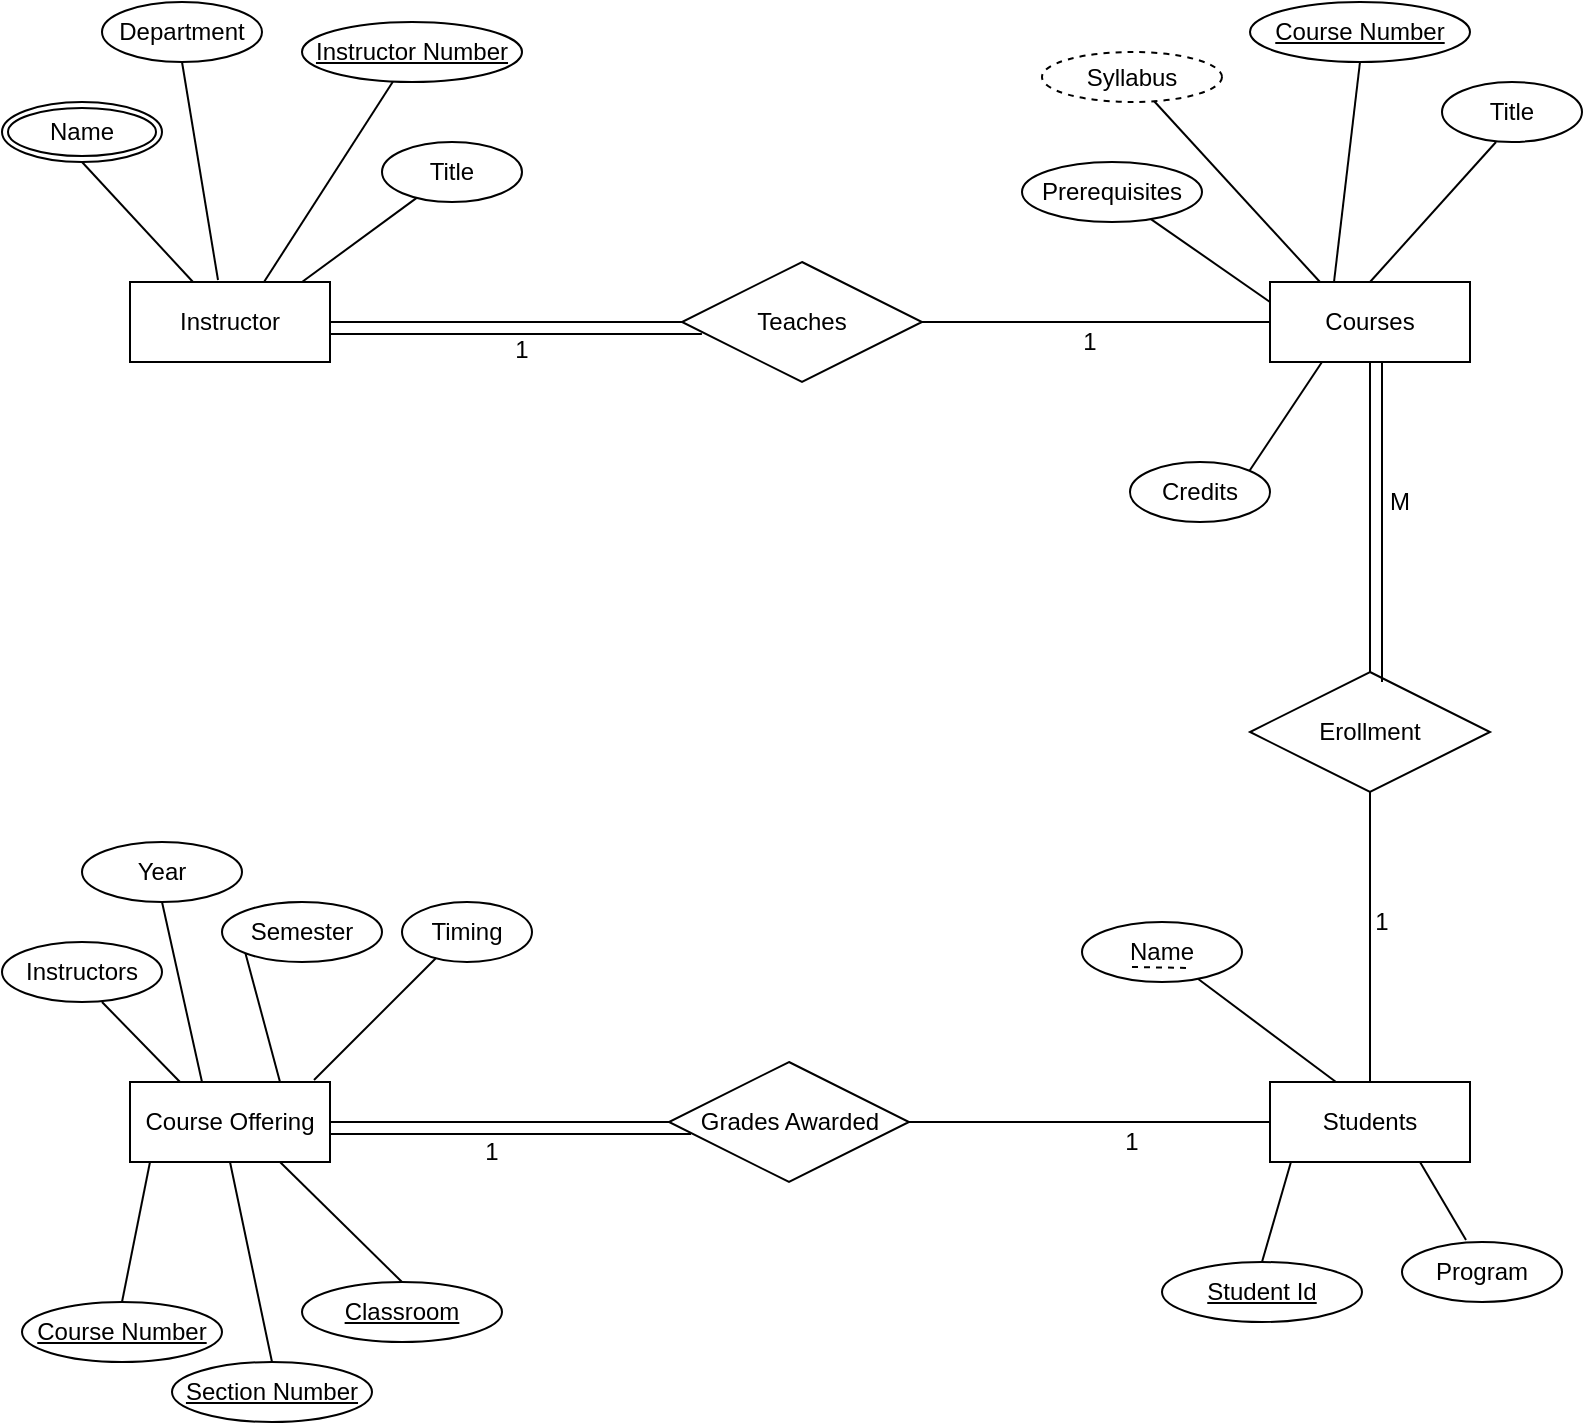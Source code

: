<mxfile type="github" version="14.2.9">
  <diagram id="4A-kd1NXaWiSc_JnIxec" name="Page-1">
    <mxGraphModel grid="1" shadow="0" math="0" pageHeight="1169" pageWidth="827" pageScale="1" page="1" fold="1" arrows="1" connect="1" tooltips="1" guides="1" gridSize="10" dy="480" dx="868" background="#ffffff">
      <root>
        <mxCell id="0" />
        <mxCell id="1" parent="0" />
        <mxCell id="vOoToVETaaVY2huyyPpC-1" value="Course Offering" parent="1" style="whiteSpace=wrap;html=1;align=center;" vertex="1">
          <mxGeometry as="geometry" y="760" x="84" height="40" width="100" />
        </mxCell>
        <mxCell id="vOoToVETaaVY2huyyPpC-2" value="Instructor" parent="1" style="whiteSpace=wrap;html=1;align=center;" vertex="1">
          <mxGeometry as="geometry" y="360" x="84" height="40" width="100" />
        </mxCell>
        <mxCell id="vOoToVETaaVY2huyyPpC-3" value="Students" parent="1" style="whiteSpace=wrap;html=1;align=center;" vertex="1">
          <mxGeometry as="geometry" y="760" x="654" height="40" width="100" />
        </mxCell>
        <mxCell id="vOoToVETaaVY2huyyPpC-4" value="Courses" parent="1" style="whiteSpace=wrap;html=1;align=center;" vertex="1">
          <mxGeometry as="geometry" y="360" x="654" height="40" width="100" />
        </mxCell>
        <mxCell id="vOoToVETaaVY2huyyPpC-5" value="Teaches" parent="1" style="shape=rhombus;perimeter=rhombusPerimeter;whiteSpace=wrap;html=1;align=center;" vertex="1">
          <mxGeometry as="geometry" y="350" x="360" height="60" width="120" />
        </mxCell>
        <mxCell id="vOoToVETaaVY2huyyPpC-6" value="Grades Awarded" parent="1" style="shape=rhombus;perimeter=rhombusPerimeter;whiteSpace=wrap;html=1;align=center;" vertex="1">
          <mxGeometry as="geometry" y="750" x="353.5" height="60" width="120" />
        </mxCell>
        <mxCell id="vOoToVETaaVY2huyyPpC-7" value="Erollment" parent="1" style="shape=rhombus;perimeter=rhombusPerimeter;whiteSpace=wrap;html=1;align=center;" vertex="1">
          <mxGeometry as="geometry" y="555" x="644" height="60" width="120" />
        </mxCell>
        <mxCell id="vOoToVETaaVY2huyyPpC-9" value="" parent="1" edge="1" target="vOoToVETaaVY2huyyPpC-5" style="endArrow=none;html=1;exitX=1;exitY=0.5;exitDx=0;exitDy=0;entryX=0;entryY=0.5;entryDx=0;entryDy=0;" source="vOoToVETaaVY2huyyPpC-2">
          <mxGeometry as="geometry" relative="1" height="50" width="50">
            <mxPoint as="sourcePoint" y="620" x="400" />
            <mxPoint as="targetPoint" y="570" x="450" />
          </mxGeometry>
        </mxCell>
        <mxCell id="vOoToVETaaVY2huyyPpC-10" value="" parent="1" edge="1" target="vOoToVETaaVY2huyyPpC-4" style="endArrow=none;html=1;exitX=1;exitY=0.5;exitDx=0;exitDy=0;entryX=0;entryY=0.5;entryDx=0;entryDy=0;" source="vOoToVETaaVY2huyyPpC-5">
          <mxGeometry as="geometry" relative="1" height="50" width="50">
            <mxPoint as="sourcePoint" y="379.5" x="480" />
            <mxPoint as="targetPoint" y="380" x="650" />
          </mxGeometry>
        </mxCell>
        <mxCell id="vOoToVETaaVY2huyyPpC-11" value="" parent="1" edge="1" target="vOoToVETaaVY2huyyPpC-4" style="endArrow=none;html=1;exitX=0.5;exitY=0;exitDx=0;exitDy=0;entryX=0.5;entryY=1;entryDx=0;entryDy=0;" source="vOoToVETaaVY2huyyPpC-7">
          <mxGeometry as="geometry" relative="1" height="50" width="50">
            <mxPoint as="sourcePoint" y="490" x="490" />
            <mxPoint as="targetPoint" y="490" x="664" />
          </mxGeometry>
        </mxCell>
        <mxCell id="vOoToVETaaVY2huyyPpC-12" value="" parent="1" edge="1" target="vOoToVETaaVY2huyyPpC-7" style="endArrow=none;html=1;exitX=0.5;exitY=0;exitDx=0;exitDy=0;entryX=0.5;entryY=1;entryDx=0;entryDy=0;" source="vOoToVETaaVY2huyyPpC-3">
          <mxGeometry as="geometry" relative="1" height="50" width="50">
            <mxPoint as="sourcePoint" y="767" x="654" />
            <mxPoint as="targetPoint" y="585" x="761" />
          </mxGeometry>
        </mxCell>
        <mxCell id="vOoToVETaaVY2huyyPpC-13" value="" parent="1" edge="1" target="vOoToVETaaVY2huyyPpC-6" style="endArrow=none;html=1;exitX=0;exitY=0.5;exitDx=0;exitDy=0;entryX=1;entryY=0.5;entryDx=0;entryDy=0;" source="vOoToVETaaVY2huyyPpC-3">
          <mxGeometry as="geometry" relative="1" height="50" width="50">
            <mxPoint as="sourcePoint" y="825" x="560" />
            <mxPoint as="targetPoint" y="680" x="560" />
          </mxGeometry>
        </mxCell>
        <mxCell id="vOoToVETaaVY2huyyPpC-15" value="" parent="1" edge="1" target="vOoToVETaaVY2huyyPpC-1" style="endArrow=none;html=1;entryX=1;entryY=0.5;entryDx=0;entryDy=0;exitX=0;exitY=0.5;exitDx=0;exitDy=0;" source="vOoToVETaaVY2huyyPpC-6">
          <mxGeometry as="geometry" relative="1" height="50" width="50">
            <mxPoint as="sourcePoint" y="780" x="350" />
            <mxPoint as="targetPoint" y="779.5" x="184" />
          </mxGeometry>
        </mxCell>
        <mxCell id="vOoToVETaaVY2huyyPpC-16" value="Title" parent="1" style="ellipse;whiteSpace=wrap;html=1;align=center;" vertex="1">
          <mxGeometry as="geometry" y="290" x="210" height="30" width="70" />
        </mxCell>
        <mxCell id="vOoToVETaaVY2huyyPpC-17" value="Instructor Number" parent="1" style="ellipse;whiteSpace=wrap;html=1;align=center;fontStyle=4;" vertex="1">
          <mxGeometry as="geometry" y="230" x="170" height="30" width="110" />
        </mxCell>
        <mxCell id="vOoToVETaaVY2huyyPpC-18" value="Department" parent="1" style="ellipse;whiteSpace=wrap;html=1;align=center;" vertex="1">
          <mxGeometry as="geometry" y="220" x="70" height="30" width="80" />
        </mxCell>
        <mxCell id="vOoToVETaaVY2huyyPpC-20" value="Name" parent="1" style="ellipse;shape=doubleEllipse;margin=3;whiteSpace=wrap;html=1;align=center;" vertex="1">
          <mxGeometry as="geometry" y="270" x="20" height="30" width="80" />
        </mxCell>
        <mxCell id="vOoToVETaaVY2huyyPpC-21" value="" parent="1" edge="1" target="vOoToVETaaVY2huyyPpC-2" style="endArrow=none;html=1;rounded=0;exitX=0.5;exitY=1;exitDx=0;exitDy=0;" source="vOoToVETaaVY2huyyPpC-20">
          <mxGeometry as="geometry" relative="1">
            <mxPoint as="sourcePoint" y="400" x="200" />
            <mxPoint as="targetPoint" y="357" x="100" />
          </mxGeometry>
        </mxCell>
        <mxCell id="vOoToVETaaVY2huyyPpC-22" value="" parent="1" edge="1" style="endArrow=none;html=1;rounded=0;exitX=0.5;exitY=1;exitDx=0;exitDy=0;" source="vOoToVETaaVY2huyyPpC-18">
          <mxGeometry as="geometry" relative="1">
            <mxPoint as="sourcePoint" y="310" x="70" />
            <mxPoint as="targetPoint" y="359" x="128" />
          </mxGeometry>
        </mxCell>
        <mxCell id="vOoToVETaaVY2huyyPpC-23" value="" parent="1" edge="1" target="vOoToVETaaVY2huyyPpC-2" style="endArrow=none;html=1;rounded=0;entryX=0.67;entryY=0;entryDx=0;entryDy=0;entryPerimeter=0;" source="vOoToVETaaVY2huyyPpC-17">
          <mxGeometry as="geometry" relative="1">
            <mxPoint as="sourcePoint" y="262" x="210" />
            <mxPoint as="targetPoint" y="369" x="138" />
          </mxGeometry>
        </mxCell>
        <mxCell id="vOoToVETaaVY2huyyPpC-24" value="" parent="1" edge="1" style="endArrow=none;html=1;rounded=0;" source="vOoToVETaaVY2huyyPpC-16">
          <mxGeometry as="geometry" relative="1">
            <mxPoint as="sourcePoint" y="272.01" x="208.05" />
            <mxPoint as="targetPoint" y="360" x="170" />
          </mxGeometry>
        </mxCell>
        <mxCell id="vOoToVETaaVY2huyyPpC-25" value="Prerequisites" parent="1" style="ellipse;whiteSpace=wrap;html=1;align=center;" vertex="1">
          <mxGeometry as="geometry" y="300" x="530" height="30" width="90" />
        </mxCell>
        <mxCell id="vOoToVETaaVY2huyyPpC-26" value="Course Number" parent="1" style="ellipse;whiteSpace=wrap;html=1;align=center;fontStyle=4;" vertex="1">
          <mxGeometry as="geometry" y="220" x="644" height="30" width="110" />
        </mxCell>
        <mxCell id="vOoToVETaaVY2huyyPpC-28" value="Syllabus" parent="1" style="ellipse;whiteSpace=wrap;html=1;align=center;dashed=1;" vertex="1">
          <mxGeometry as="geometry" y="245" x="540" height="25" width="90" />
        </mxCell>
        <mxCell id="vOoToVETaaVY2huyyPpC-29" value="Credits" parent="1" style="ellipse;whiteSpace=wrap;html=1;align=center;" vertex="1">
          <mxGeometry as="geometry" y="450" x="584" height="30" width="70" />
        </mxCell>
        <mxCell id="vOoToVETaaVY2huyyPpC-30" value="Title" parent="1" style="ellipse;whiteSpace=wrap;html=1;align=center;" vertex="1">
          <mxGeometry as="geometry" y="260" x="740" height="30" width="70" />
        </mxCell>
        <mxCell id="vOoToVETaaVY2huyyPpC-31" value="" parent="1" edge="1" target="vOoToVETaaVY2huyyPpC-4" style="endArrow=none;html=1;rounded=0;exitX=0.5;exitY=1;exitDx=0;exitDy=0;entryX=0.32;entryY=0;entryDx=0;entryDy=0;entryPerimeter=0;" source="vOoToVETaaVY2huyyPpC-26">
          <mxGeometry as="geometry" relative="1">
            <mxPoint as="sourcePoint" y="250" x="690" />
            <mxPoint as="targetPoint" y="357" x="704" />
          </mxGeometry>
        </mxCell>
        <mxCell id="vOoToVETaaVY2huyyPpC-32" value="" parent="1" edge="1" target="vOoToVETaaVY2huyyPpC-4" style="endArrow=none;html=1;rounded=0;exitX=0.386;exitY=1;exitDx=0;exitDy=0;entryX=0.5;entryY=0;entryDx=0;entryDy=0;exitPerimeter=0;" source="vOoToVETaaVY2huyyPpC-30">
          <mxGeometry as="geometry" relative="1">
            <mxPoint as="sourcePoint" y="260" x="709" />
            <mxPoint as="targetPoint" y="370" x="696" />
          </mxGeometry>
        </mxCell>
        <mxCell id="vOoToVETaaVY2huyyPpC-33" value="" parent="1" edge="1" target="vOoToVETaaVY2huyyPpC-29" style="endArrow=none;html=1;rounded=0;entryX=1;entryY=0;entryDx=0;entryDy=0;exitX=0.26;exitY=1;exitDx=0;exitDy=0;exitPerimeter=0;" source="vOoToVETaaVY2huyyPpC-4">
          <mxGeometry as="geometry" relative="1">
            <mxPoint as="sourcePoint" y="400" x="690" />
            <mxPoint as="targetPoint" y="448" x="630" />
          </mxGeometry>
        </mxCell>
        <mxCell id="vOoToVETaaVY2huyyPpC-34" value="" parent="1" edge="1" target="vOoToVETaaVY2huyyPpC-4" style="endArrow=none;html=1;rounded=0;entryX=0.25;entryY=0;entryDx=0;entryDy=0;" source="vOoToVETaaVY2huyyPpC-28">
          <mxGeometry as="geometry" relative="1">
            <mxPoint as="sourcePoint" y="260" x="709" />
            <mxPoint as="targetPoint" y="358" x="670" />
          </mxGeometry>
        </mxCell>
        <mxCell id="vOoToVETaaVY2huyyPpC-35" value="" parent="1" edge="1" target="vOoToVETaaVY2huyyPpC-4" style="endArrow=none;html=1;rounded=0;entryX=0;entryY=0.25;entryDx=0;entryDy=0;" source="vOoToVETaaVY2huyyPpC-25">
          <mxGeometry as="geometry" relative="1">
            <mxPoint as="sourcePoint" y="279.665" x="605.341" />
            <mxPoint as="targetPoint" y="368" x="680" />
          </mxGeometry>
        </mxCell>
        <mxCell id="vOoToVETaaVY2huyyPpC-37" value="Course Number" parent="1" style="ellipse;whiteSpace=wrap;html=1;align=center;fontStyle=4;" vertex="1">
          <mxGeometry as="geometry" y="870" x="30" height="30" width="100" />
        </mxCell>
        <mxCell id="vOoToVETaaVY2huyyPpC-38" value="Year" parent="1" style="ellipse;whiteSpace=wrap;html=1;align=center;" vertex="1">
          <mxGeometry as="geometry" y="640" x="60" height="30" width="80" />
        </mxCell>
        <mxCell id="vOoToVETaaVY2huyyPpC-39" value="Section Number" parent="1" style="ellipse;whiteSpace=wrap;html=1;align=center;fontStyle=4;" vertex="1">
          <mxGeometry as="geometry" y="900" x="105" height="30" width="100" />
        </mxCell>
        <mxCell id="vOoToVETaaVY2huyyPpC-41" value="Instructors" parent="1" style="ellipse;whiteSpace=wrap;html=1;align=center;" vertex="1">
          <mxGeometry as="geometry" y="690" x="20" height="30" width="80" />
        </mxCell>
        <mxCell id="vOoToVETaaVY2huyyPpC-43" value="Semester" parent="1" style="ellipse;whiteSpace=wrap;html=1;align=center;" vertex="1">
          <mxGeometry as="geometry" y="670" x="130" height="30" width="80" />
        </mxCell>
        <mxCell id="vOoToVETaaVY2huyyPpC-44" value="" parent="1" edge="1" target="vOoToVETaaVY2huyyPpC-39" style="endArrow=none;html=1;entryX=0.5;entryY=0;entryDx=0;entryDy=0;exitX=0.5;exitY=1;exitDx=0;exitDy=0;" source="vOoToVETaaVY2huyyPpC-1">
          <mxGeometry as="geometry" relative="1" height="50" width="50">
            <mxPoint as="sourcePoint" y="790" x="363.5" />
            <mxPoint as="targetPoint" y="790" x="194" />
          </mxGeometry>
        </mxCell>
        <mxCell id="vOoToVETaaVY2huyyPpC-45" value="" parent="1" edge="1" target="vOoToVETaaVY2huyyPpC-37" style="endArrow=none;html=1;exitX=0.5;exitY=1;exitDx=0;exitDy=0;entryX=0.5;entryY=0;entryDx=0;entryDy=0;">
          <mxGeometry as="geometry" relative="1" height="50" width="50">
            <mxPoint as="sourcePoint" y="800" x="94" />
            <mxPoint as="targetPoint" y="870" x="92" />
          </mxGeometry>
        </mxCell>
        <mxCell id="vOoToVETaaVY2huyyPpC-46" value="" parent="1" edge="1" target="vOoToVETaaVY2huyyPpC-1" style="endArrow=none;html=1;entryX=0.25;entryY=0;entryDx=0;entryDy=0;exitX=0.5;exitY=1;exitDx=0;exitDy=0;">
          <mxGeometry as="geometry" relative="1" height="50" width="50">
            <mxPoint as="sourcePoint" y="720" x="70" />
            <mxPoint as="targetPoint" y="820" x="126" />
          </mxGeometry>
        </mxCell>
        <mxCell id="vOoToVETaaVY2huyyPpC-47" value="" parent="1" edge="1" style="endArrow=none;html=1;exitX=0.5;exitY=1;exitDx=0;exitDy=0;" source="vOoToVETaaVY2huyyPpC-38">
          <mxGeometry as="geometry" relative="1" height="50" width="50">
            <mxPoint as="sourcePoint" y="670" x="140" />
            <mxPoint as="targetPoint" y="760" x="120" />
          </mxGeometry>
        </mxCell>
        <mxCell id="vOoToVETaaVY2huyyPpC-48" value="" parent="1" edge="1" target="vOoToVETaaVY2huyyPpC-1" style="endArrow=none;html=1;exitX=0;exitY=1;exitDx=0;exitDy=0;entryX=0.75;entryY=0;entryDx=0;entryDy=0;" source="vOoToVETaaVY2huyyPpC-43">
          <mxGeometry as="geometry" relative="1" height="50" width="50">
            <mxPoint as="sourcePoint" y="670" x="193" />
            <mxPoint as="targetPoint" y="758" x="170" />
          </mxGeometry>
        </mxCell>
        <mxCell id="vOoToVETaaVY2huyyPpC-49" value="Student Id" parent="1" style="ellipse;whiteSpace=wrap;html=1;align=center;fontStyle=4;" vertex="1">
          <mxGeometry as="geometry" y="850" x="600" height="30" width="100" />
        </mxCell>
        <mxCell id="vOoToVETaaVY2huyyPpC-50" value="Program" parent="1" style="ellipse;whiteSpace=wrap;html=1;align=center;" vertex="1">
          <mxGeometry as="geometry" y="840" x="720" height="30" width="80" />
        </mxCell>
        <mxCell id="vOoToVETaaVY2huyyPpC-51" value="Name" parent="1" style="ellipse;whiteSpace=wrap;html=1;align=center;" vertex="1">
          <mxGeometry as="geometry" y="680" x="560" height="30" width="80" />
        </mxCell>
        <mxCell id="vOoToVETaaVY2huyyPpC-52" value="" parent="1" edge="1" target="vOoToVETaaVY2huyyPpC-3" style="endArrow=none;html=1;entryX=0.33;entryY=0;entryDx=0;entryDy=0;entryPerimeter=0;" source="vOoToVETaaVY2huyyPpC-51">
          <mxGeometry as="geometry" relative="1" height="50" width="50">
            <mxPoint as="sourcePoint" y="660" x="622" />
            <mxPoint as="targetPoint" y="760" x="678" />
          </mxGeometry>
        </mxCell>
        <mxCell id="vOoToVETaaVY2huyyPpC-54" value="" parent="1" edge="1" target="vOoToVETaaVY2huyyPpC-49" style="endArrow=none;html=1;entryX=0.5;entryY=0;entryDx=0;entryDy=0;">
          <mxGeometry as="geometry" relative="1" height="50" width="50">
            <mxPoint as="sourcePoint" y="799.996" x="664.474" />
            <mxPoint as="targetPoint" y="851.59" x="733.53" />
          </mxGeometry>
        </mxCell>
        <mxCell id="vOoToVETaaVY2huyyPpC-55" value="" parent="1" edge="1" target="vOoToVETaaVY2huyyPpC-50" style="endArrow=none;html=1;entryX=0.4;entryY=-0.033;entryDx=0;entryDy=0;exitX=0.75;exitY=1;exitDx=0;exitDy=0;entryPerimeter=0;" source="vOoToVETaaVY2huyyPpC-3">
          <mxGeometry as="geometry" relative="1" height="50" width="50">
            <mxPoint as="sourcePoint" y="809.996" x="674.474" />
            <mxPoint as="targetPoint" y="860" x="660" />
          </mxGeometry>
        </mxCell>
        <mxCell id="vOoToVETaaVY2huyyPpC-56" value="" parent="1" edge="1" style="endArrow=none;dashed=1;html=1;">
          <mxGeometry as="geometry" relative="1" height="50" width="50">
            <mxPoint as="sourcePoint" y="702.5" x="585" />
            <mxPoint as="targetPoint" y="703" x="615" />
          </mxGeometry>
        </mxCell>
        <mxCell id="vOoToVETaaVY2huyyPpC-57" value="Timing" parent="1" style="ellipse;whiteSpace=wrap;html=1;align=center;" vertex="1">
          <mxGeometry as="geometry" y="670" x="220" height="30" width="65" />
        </mxCell>
        <mxCell id="vOoToVETaaVY2huyyPpC-60" value="Classroom" parent="1" style="ellipse;whiteSpace=wrap;html=1;align=center;fontStyle=4;" vertex="1">
          <mxGeometry as="geometry" y="860" x="170" height="30" width="100" />
        </mxCell>
        <mxCell id="vOoToVETaaVY2huyyPpC-61" value="" parent="1" edge="1" target="vOoToVETaaVY2huyyPpC-60" style="endArrow=none;html=1;exitX=0.75;exitY=1;exitDx=0;exitDy=0;entryX=0.5;entryY=0;entryDx=0;entryDy=0;" source="vOoToVETaaVY2huyyPpC-1">
          <mxGeometry as="geometry" relative="1" height="50" width="50">
            <mxPoint as="sourcePoint" y="810" x="144" />
            <mxPoint as="targetPoint" y="910" x="165" />
          </mxGeometry>
        </mxCell>
        <mxCell id="vOoToVETaaVY2huyyPpC-62" value="" parent="1" edge="1" target="vOoToVETaaVY2huyyPpC-1" style="endArrow=none;html=1;exitX=0.262;exitY=0.933;exitDx=0;exitDy=0;entryX=0.92;entryY=-0.025;entryDx=0;entryDy=0;exitPerimeter=0;entryPerimeter=0;" source="vOoToVETaaVY2huyyPpC-57">
          <mxGeometry as="geometry" relative="1" height="50" width="50">
            <mxPoint as="sourcePoint" y="705.607" x="151.716" />
            <mxPoint as="targetPoint" y="770" x="169" />
          </mxGeometry>
        </mxCell>
        <mxCell id="vOoToVETaaVY2huyyPpC-63" value="" parent="1" edge="1" target="vOoToVETaaVY2huyyPpC-5" style="endArrow=none;html=1;entryX=0.083;entryY=0.6;entryDx=0;entryDy=0;entryPerimeter=0;">
          <mxGeometry as="geometry" relative="1" height="50" width="50">
            <mxPoint as="sourcePoint" y="386" x="184" />
            <mxPoint as="targetPoint" y="387" x="360" />
          </mxGeometry>
        </mxCell>
        <mxCell id="vOoToVETaaVY2huyyPpC-64" value="" parent="1" edge="1" style="endArrow=none;html=1;entryX=0.59;entryY=1;entryDx=0;entryDy=0;entryPerimeter=0;exitX=0.575;exitY=0.083;exitDx=0;exitDy=0;exitPerimeter=0;">
          <mxGeometry as="geometry" relative="1" height="50" width="50">
            <mxPoint as="sourcePoint" y="559.98" x="710" />
            <mxPoint as="targetPoint" y="400" x="710" />
          </mxGeometry>
        </mxCell>
        <mxCell id="vOoToVETaaVY2huyyPpC-65" value="" parent="1" edge="1" style="endArrow=none;html=1;entryX=1;entryY=0.5;entryDx=0;entryDy=0;">
          <mxGeometry as="geometry" relative="1" height="50" width="50">
            <mxPoint as="sourcePoint" y="786" x="364.5" />
            <mxPoint as="targetPoint" y="786" x="184" />
          </mxGeometry>
        </mxCell>
        <mxCell id="vOoToVETaaVY2huyyPpC-66" value="1" parent="1" style="text;html=1;strokeColor=none;fillColor=none;align=center;verticalAlign=middle;whiteSpace=wrap;rounded=0;" vertex="1">
          <mxGeometry as="geometry" y="384" x="260" height="20" width="40" />
        </mxCell>
        <mxCell id="vOoToVETaaVY2huyyPpC-67" value="1" parent="1" style="text;html=1;strokeColor=none;fillColor=none;align=center;verticalAlign=middle;whiteSpace=wrap;rounded=0;" vertex="1">
          <mxGeometry as="geometry" y="380" x="544" height="20" width="40" />
        </mxCell>
        <mxCell id="vOoToVETaaVY2huyyPpC-68" value="1" parent="1" style="text;html=1;strokeColor=none;fillColor=none;align=center;verticalAlign=middle;whiteSpace=wrap;rounded=0;" vertex="1">
          <mxGeometry as="geometry" y="670" x="690" height="20" width="40" />
        </mxCell>
        <mxCell id="vOoToVETaaVY2huyyPpC-69" value="M" parent="1" style="text;html=1;strokeColor=none;fillColor=none;align=center;verticalAlign=middle;whiteSpace=wrap;rounded=0;" vertex="1">
          <mxGeometry as="geometry" y="460" x="699" height="20" width="40" />
        </mxCell>
        <mxCell id="vOoToVETaaVY2huyyPpC-72" value="1" parent="1" style="text;html=1;strokeColor=none;fillColor=none;align=center;verticalAlign=middle;whiteSpace=wrap;rounded=0;" vertex="1">
          <mxGeometry as="geometry" y="785" x="245" height="20" width="40" />
        </mxCell>
        <mxCell id="vOoToVETaaVY2huyyPpC-73" value="1" parent="1" style="text;html=1;strokeColor=none;fillColor=none;align=center;verticalAlign=middle;whiteSpace=wrap;rounded=0;" vertex="1">
          <mxGeometry as="geometry" y="780" x="565" height="20" width="40" />
        </mxCell>
      </root>
    </mxGraphModel>
  </diagram>
</mxfile>
